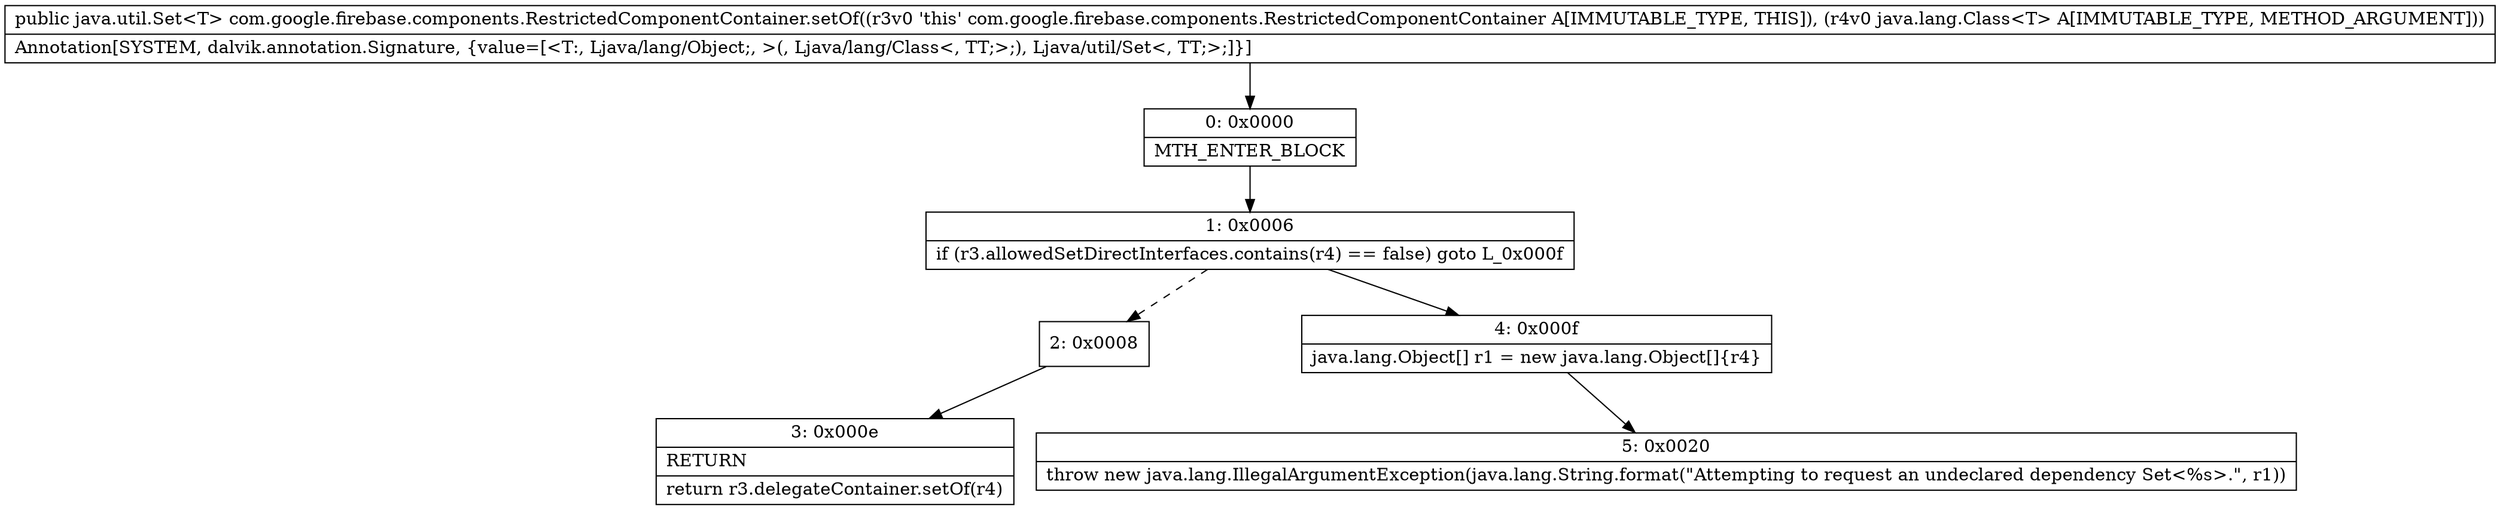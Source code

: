digraph "CFG forcom.google.firebase.components.RestrictedComponentContainer.setOf(Ljava\/lang\/Class;)Ljava\/util\/Set;" {
Node_0 [shape=record,label="{0\:\ 0x0000|MTH_ENTER_BLOCK\l}"];
Node_1 [shape=record,label="{1\:\ 0x0006|if (r3.allowedSetDirectInterfaces.contains(r4) == false) goto L_0x000f\l}"];
Node_2 [shape=record,label="{2\:\ 0x0008}"];
Node_3 [shape=record,label="{3\:\ 0x000e|RETURN\l|return r3.delegateContainer.setOf(r4)\l}"];
Node_4 [shape=record,label="{4\:\ 0x000f|java.lang.Object[] r1 = new java.lang.Object[]\{r4\}\l}"];
Node_5 [shape=record,label="{5\:\ 0x0020|throw new java.lang.IllegalArgumentException(java.lang.String.format(\"Attempting to request an undeclared dependency Set\<%s\>.\", r1))\l}"];
MethodNode[shape=record,label="{public java.util.Set\<T\> com.google.firebase.components.RestrictedComponentContainer.setOf((r3v0 'this' com.google.firebase.components.RestrictedComponentContainer A[IMMUTABLE_TYPE, THIS]), (r4v0 java.lang.Class\<T\> A[IMMUTABLE_TYPE, METHOD_ARGUMENT]))  | Annotation[SYSTEM, dalvik.annotation.Signature, \{value=[\<T:, Ljava\/lang\/Object;, \>(, Ljava\/lang\/Class\<, TT;\>;), Ljava\/util\/Set\<, TT;\>;]\}]\l}"];
MethodNode -> Node_0;
Node_0 -> Node_1;
Node_1 -> Node_2[style=dashed];
Node_1 -> Node_4;
Node_2 -> Node_3;
Node_4 -> Node_5;
}

